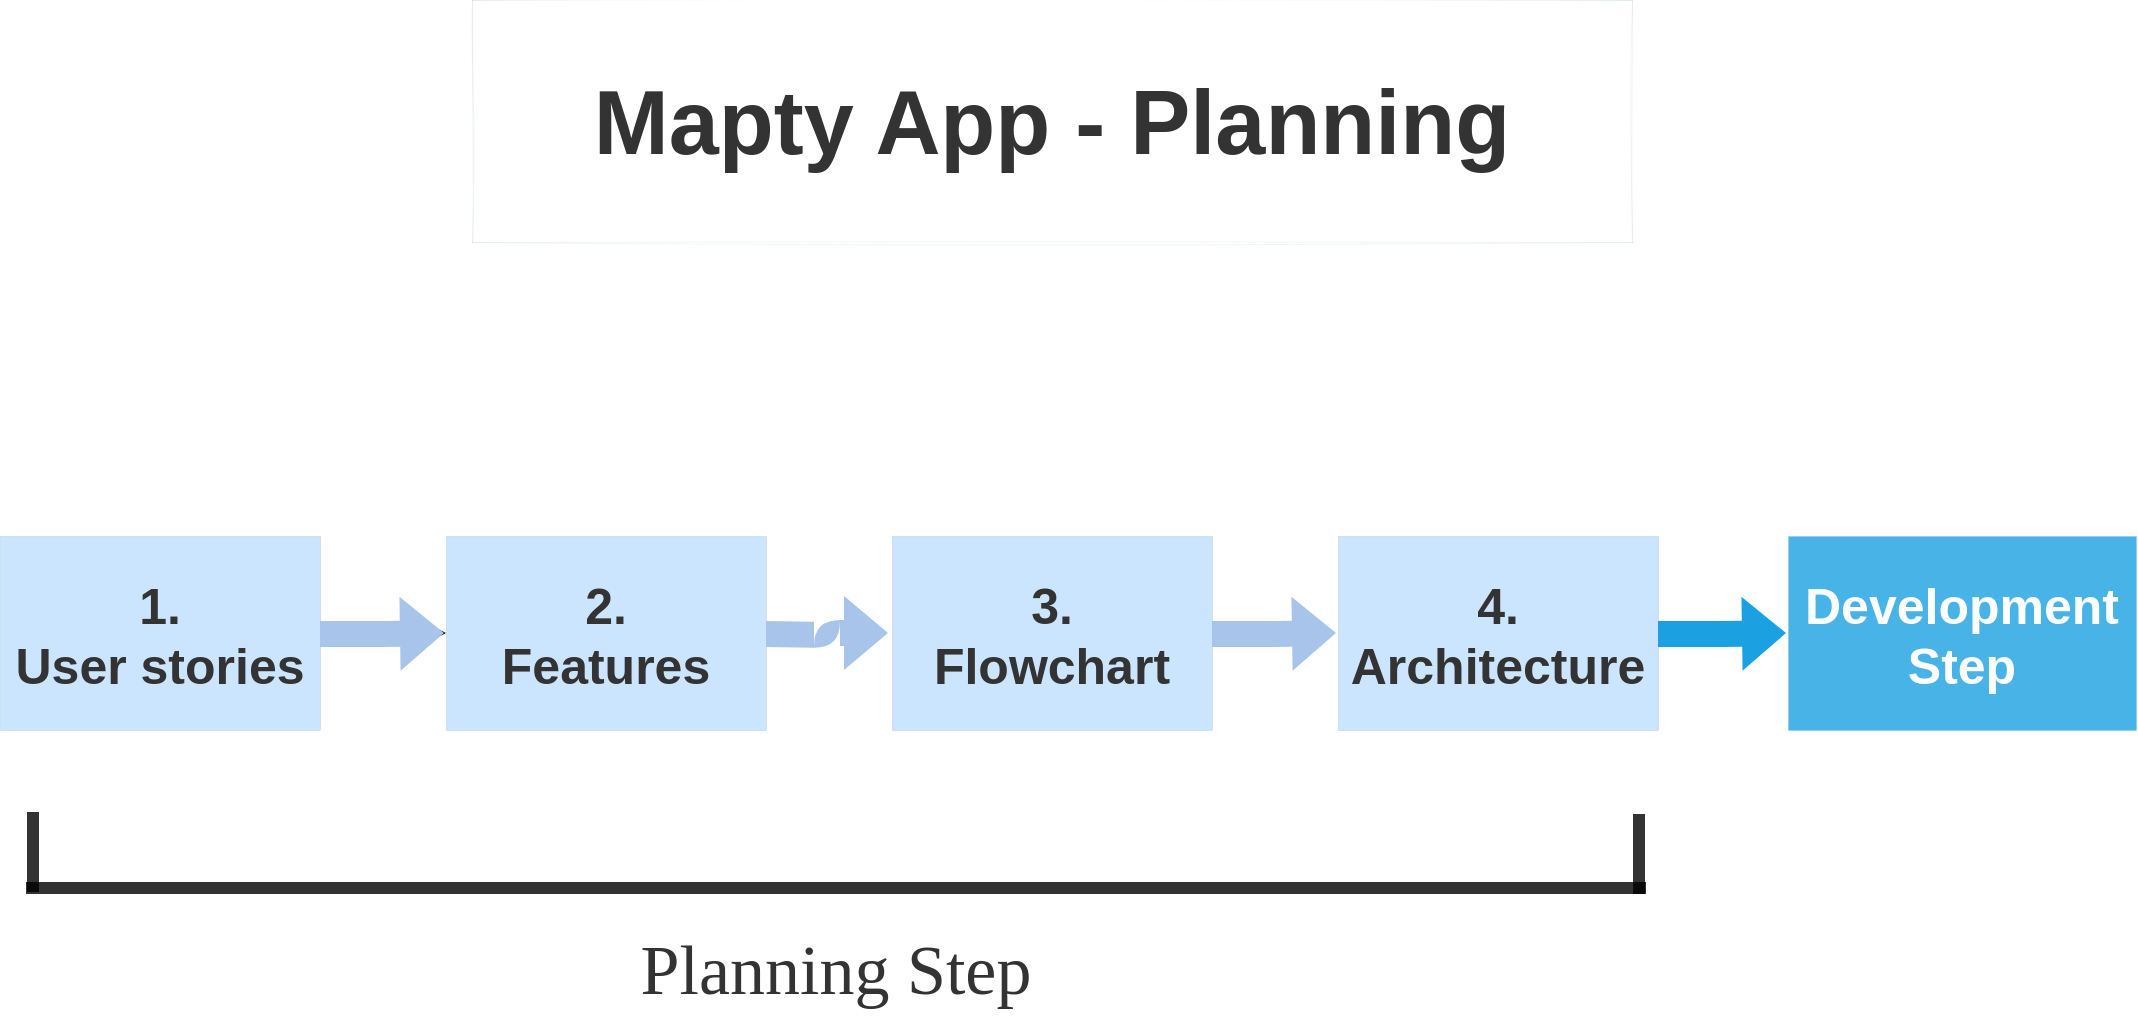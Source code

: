 <mxfile version="20.3.0" type="device"><diagram id="KCLRTm8FXNFD18c8pY6N" name="Page-1"><mxGraphModel dx="1727" dy="1148" grid="0" gridSize="10" guides="1" tooltips="1" connect="1" arrows="1" fold="1" page="1" pageScale="1" pageWidth="1400" pageHeight="850" background="#FFFFFF" math="0" shadow="0"><root><object label="" id="0"><mxCell/></object><mxCell id="1" parent="0"/><mxCell id="66bxlLwJJtwyHjSl89sF-6" value="&lt;font color=&quot;#333333&quot;&gt;3.&lt;br&gt;Flowchart&lt;/font&gt;" style="rounded=0;whiteSpace=wrap;html=1;strokeWidth=0;fontSize=25;fillColor=#cce5ff;strokeColor=#36393d;gradientColor=none;fontStyle=1" parent="1" vertex="1"><mxGeometry x="612" y="361" width="160" height="97" as="geometry"/></mxCell><mxCell id="66bxlLwJJtwyHjSl89sF-12" value="&lt;font color=&quot;#333333&quot;&gt;4.&lt;br&gt;Architecture&lt;/font&gt;" style="rounded=0;whiteSpace=wrap;html=1;strokeWidth=0;fontSize=25;fillColor=#cce5ff;strokeColor=#36393d;gradientColor=none;fontStyle=1" parent="1" vertex="1"><mxGeometry x="835" y="361" width="160" height="97" as="geometry"/></mxCell><mxCell id="66bxlLwJJtwyHjSl89sF-13" value="&lt;b&gt;&lt;font color=&quot;#333333&quot; style=&quot;font-size: 45px;&quot;&gt;Mapty App - Planning&lt;/font&gt;&lt;/b&gt;" style="text;html=1;strokeColor=#6c8ebf;fillColor=#dae8fc;align=center;verticalAlign=middle;whiteSpace=wrap;rounded=0;shadow=0;glass=0;sketch=1;strokeWidth=0;fontSize=25;gradientColor=none;gradientDirection=west;" parent="1" vertex="1"><mxGeometry x="402" y="93" width="580" height="121" as="geometry"/></mxCell><mxCell id="66bxlLwJJtwyHjSl89sF-19" value="" style="edgeStyle=orthogonalEdgeStyle;sketch=0;orthogonalLoop=1;jettySize=auto;html=1;shadow=0;labelBorderColor=none;strokeColor=none;strokeWidth=4;fontSize=25;fontColor=#333333;endArrow=classic;endFill=1;entryX=0;entryY=0.5;entryDx=0;entryDy=0;entryPerimeter=0;labelPosition=center;verticalLabelPosition=middle;align=center;verticalAlign=middle;fillColor=#A9C4EB;fillStyle=auto;gradientColor=none;gradientDirection=north;shape=flexArrow;" parent="1" edge="1"><mxGeometry relative="1" as="geometry"><mxPoint x="770" y="410" as="sourcePoint"/><mxPoint x="836" y="409.5" as="targetPoint"/><Array as="points"><mxPoint x="803" y="409"/></Array></mxGeometry></mxCell><mxCell id="AkI85XqpIq3N1rTOcKXN-3" value="" style="edgeStyle=orthogonalEdgeStyle;rounded=0;orthogonalLoop=1;jettySize=auto;html=1;" edge="1" parent="1" source="66bxlLwJJtwyHjSl89sF-25" target="66bxlLwJJtwyHjSl89sF-26"><mxGeometry relative="1" as="geometry"/></mxCell><mxCell id="66bxlLwJJtwyHjSl89sF-25" value="&lt;font color=&quot;#333333&quot;&gt;1.&lt;br&gt;User stories&lt;br&gt;&lt;/font&gt;" style="rounded=0;whiteSpace=wrap;html=1;strokeWidth=0;fontSize=25;fillColor=#cce5ff;strokeColor=#36393d;gradientColor=none;fontStyle=1" parent="1" vertex="1"><mxGeometry x="166" y="361" width="160" height="97" as="geometry"/></mxCell><mxCell id="66bxlLwJJtwyHjSl89sF-28" value="" style="edgeStyle=orthogonalEdgeStyle;shape=flexArrow;sketch=0;fillStyle=auto;orthogonalLoop=1;jettySize=auto;html=1;shadow=0;labelBorderColor=none;strokeColor=none;strokeWidth=4;fontSize=45;fontColor=#333333;endArrow=classic;endFill=1;fillColor=#A9C4EB;gradientColor=none;gradientDirection=north;" parent="1" target="66bxlLwJJtwyHjSl89sF-6" edge="1"><mxGeometry relative="1" as="geometry"><mxPoint x="546" y="410" as="sourcePoint"/></mxGeometry></mxCell><mxCell id="66bxlLwJJtwyHjSl89sF-26" value="&lt;font color=&quot;#333333&quot;&gt;2.&lt;br&gt;Features&lt;br&gt;&lt;/font&gt;" style="rounded=0;whiteSpace=wrap;html=1;strokeWidth=0;fontSize=25;fillColor=#cce5ff;strokeColor=#36393d;gradientColor=none;fontStyle=1" parent="1" vertex="1"><mxGeometry x="389" y="361" width="160" height="97" as="geometry"/></mxCell><mxCell id="66bxlLwJJtwyHjSl89sF-27" value="" style="edgeStyle=orthogonalEdgeStyle;sketch=0;orthogonalLoop=1;jettySize=auto;html=1;shadow=0;labelBorderColor=none;strokeColor=none;strokeWidth=4;fontSize=25;fontColor=#333333;endArrow=classic;endFill=1;entryX=0;entryY=0.5;entryDx=0;entryDy=0;entryPerimeter=0;labelPosition=center;verticalLabelPosition=middle;align=center;verticalAlign=middle;fillColor=#A9C4EB;fillStyle=auto;gradientColor=none;gradientDirection=north;shape=flexArrow;" parent="1" edge="1"><mxGeometry relative="1" as="geometry"><mxPoint x="324" y="410" as="sourcePoint"/><mxPoint x="390" y="409.5" as="targetPoint"/><Array as="points"><mxPoint x="357" y="409"/></Array></mxGeometry></mxCell><mxCell id="66bxlLwJJtwyHjSl89sF-31" value="Development Step" style="rounded=0;strokeWidth=0;fontSize=25;fillColor=#1ba1e2;strokeColor=#006EAF;fontStyle=1;fontColor=#ffffff;gradientColor=none;opacity=80;shadow=0;sketch=0;glass=0;labelBackgroundColor=none;labelBorderColor=none;whiteSpace=wrap;html=1;spacingTop=0;" parent="1" vertex="1"><mxGeometry x="1060" y="361" width="174" height="97" as="geometry"/></mxCell><mxCell id="66bxlLwJJtwyHjSl89sF-32" value="" style="edgeStyle=orthogonalEdgeStyle;sketch=0;orthogonalLoop=1;jettySize=auto;html=1;shadow=0;labelBorderColor=none;strokeColor=none;strokeWidth=4;fontSize=25;fontColor=#333333;endArrow=classic;endFill=1;entryX=0;entryY=0.5;entryDx=0;entryDy=0;entryPerimeter=0;labelPosition=center;verticalLabelPosition=middle;align=center;verticalAlign=middle;fillColor=#1ba1e2;fillStyle=auto;gradientColor=none;gradientDirection=north;shape=flexArrow;" parent="1" edge="1"><mxGeometry relative="1" as="geometry"><mxPoint x="993" y="410" as="sourcePoint"/><mxPoint x="1061" y="409.5" as="targetPoint"/><Array as="points"><mxPoint x="1028" y="409"/></Array></mxGeometry></mxCell><mxCell id="66bxlLwJJtwyHjSl89sF-35" value="" style="line;strokeWidth=6;html=1;rounded=0;shadow=0;glass=0;labelBackgroundColor=none;labelBorderColor=none;sketch=0;fontFamily=Tahoma;fontSize=45;fontColor=#FFFFFF;gradientColor=none;gradientDirection=west;opacity=80;strokeColor=#000000;" parent="1" vertex="1"><mxGeometry x="179" y="532" width="810" height="10" as="geometry"/></mxCell><mxCell id="66bxlLwJJtwyHjSl89sF-41" value="" style="line;strokeWidth=6;direction=south;html=1;perimeter=backbonePerimeter;points=[];outlineConnect=0;rounded=0;shadow=0;glass=0;labelBackgroundColor=none;labelBorderColor=none;sketch=0;strokeColor=#000000;fontFamily=Tahoma;fontSize=45;fontColor=#FFFFFF;fillColor=#000000;gradientColor=none;gradientDirection=west;opacity=80;" parent="1" vertex="1"><mxGeometry x="175" y="499" width="15" height="40" as="geometry"/></mxCell><mxCell id="66bxlLwJJtwyHjSl89sF-43" value="" style="line;strokeWidth=6;direction=south;html=1;perimeter=backbonePerimeter;points=[];outlineConnect=0;rounded=0;shadow=0;glass=0;labelBackgroundColor=none;labelBorderColor=none;sketch=0;strokeColor=#000000;fontFamily=Tahoma;fontSize=45;fontColor=#FFFFFF;fillColor=#000000;gradientColor=none;gradientDirection=west;opacity=80;" parent="1" vertex="1"><mxGeometry x="978" y="500" width="15" height="40" as="geometry"/></mxCell><mxCell id="66bxlLwJJtwyHjSl89sF-44" value="&lt;font style=&quot;font-size: 35px;&quot; color=&quot;#333333&quot;&gt;Planning Step&lt;/font&gt;" style="text;html=1;strokeColor=none;fillColor=none;align=center;verticalAlign=middle;whiteSpace=wrap;rounded=0;shadow=0;glass=0;labelBackgroundColor=none;labelBorderColor=none;sketch=0;strokeWidth=12;fontFamily=Tahoma;fontSize=45;fontColor=#FFFFFF;opacity=80;" parent="1" vertex="1"><mxGeometry x="453.25" y="559" width="261.5" height="30" as="geometry"/></mxCell></root></mxGraphModel></diagram></mxfile>